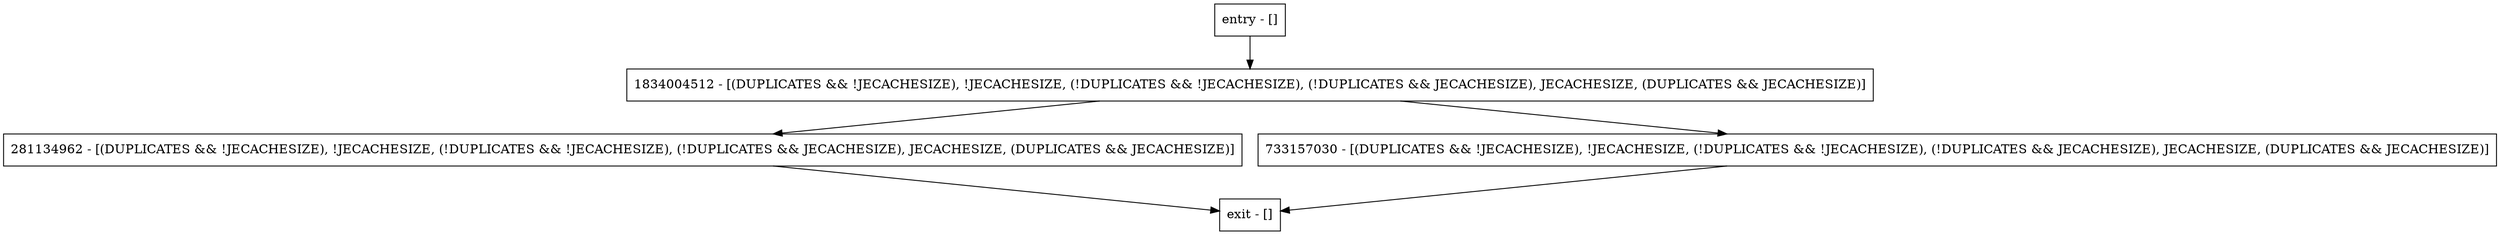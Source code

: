 digraph checkOpen {
node [shape=record];
entry [label="entry - []"];
exit [label="exit - []"];
1834004512 [label="1834004512 - [(DUPLICATES && !JECACHESIZE), !JECACHESIZE, (!DUPLICATES && !JECACHESIZE), (!DUPLICATES && JECACHESIZE), JECACHESIZE, (DUPLICATES && JECACHESIZE)]"];
281134962 [label="281134962 - [(DUPLICATES && !JECACHESIZE), !JECACHESIZE, (!DUPLICATES && !JECACHESIZE), (!DUPLICATES && JECACHESIZE), JECACHESIZE, (DUPLICATES && JECACHESIZE)]"];
733157030 [label="733157030 - [(DUPLICATES && !JECACHESIZE), !JECACHESIZE, (!DUPLICATES && !JECACHESIZE), (!DUPLICATES && JECACHESIZE), JECACHESIZE, (DUPLICATES && JECACHESIZE)]"];
entry;
exit;
entry -> 1834004512;
1834004512 -> 281134962;
1834004512 -> 733157030;
281134962 -> exit;
733157030 -> exit;
}
